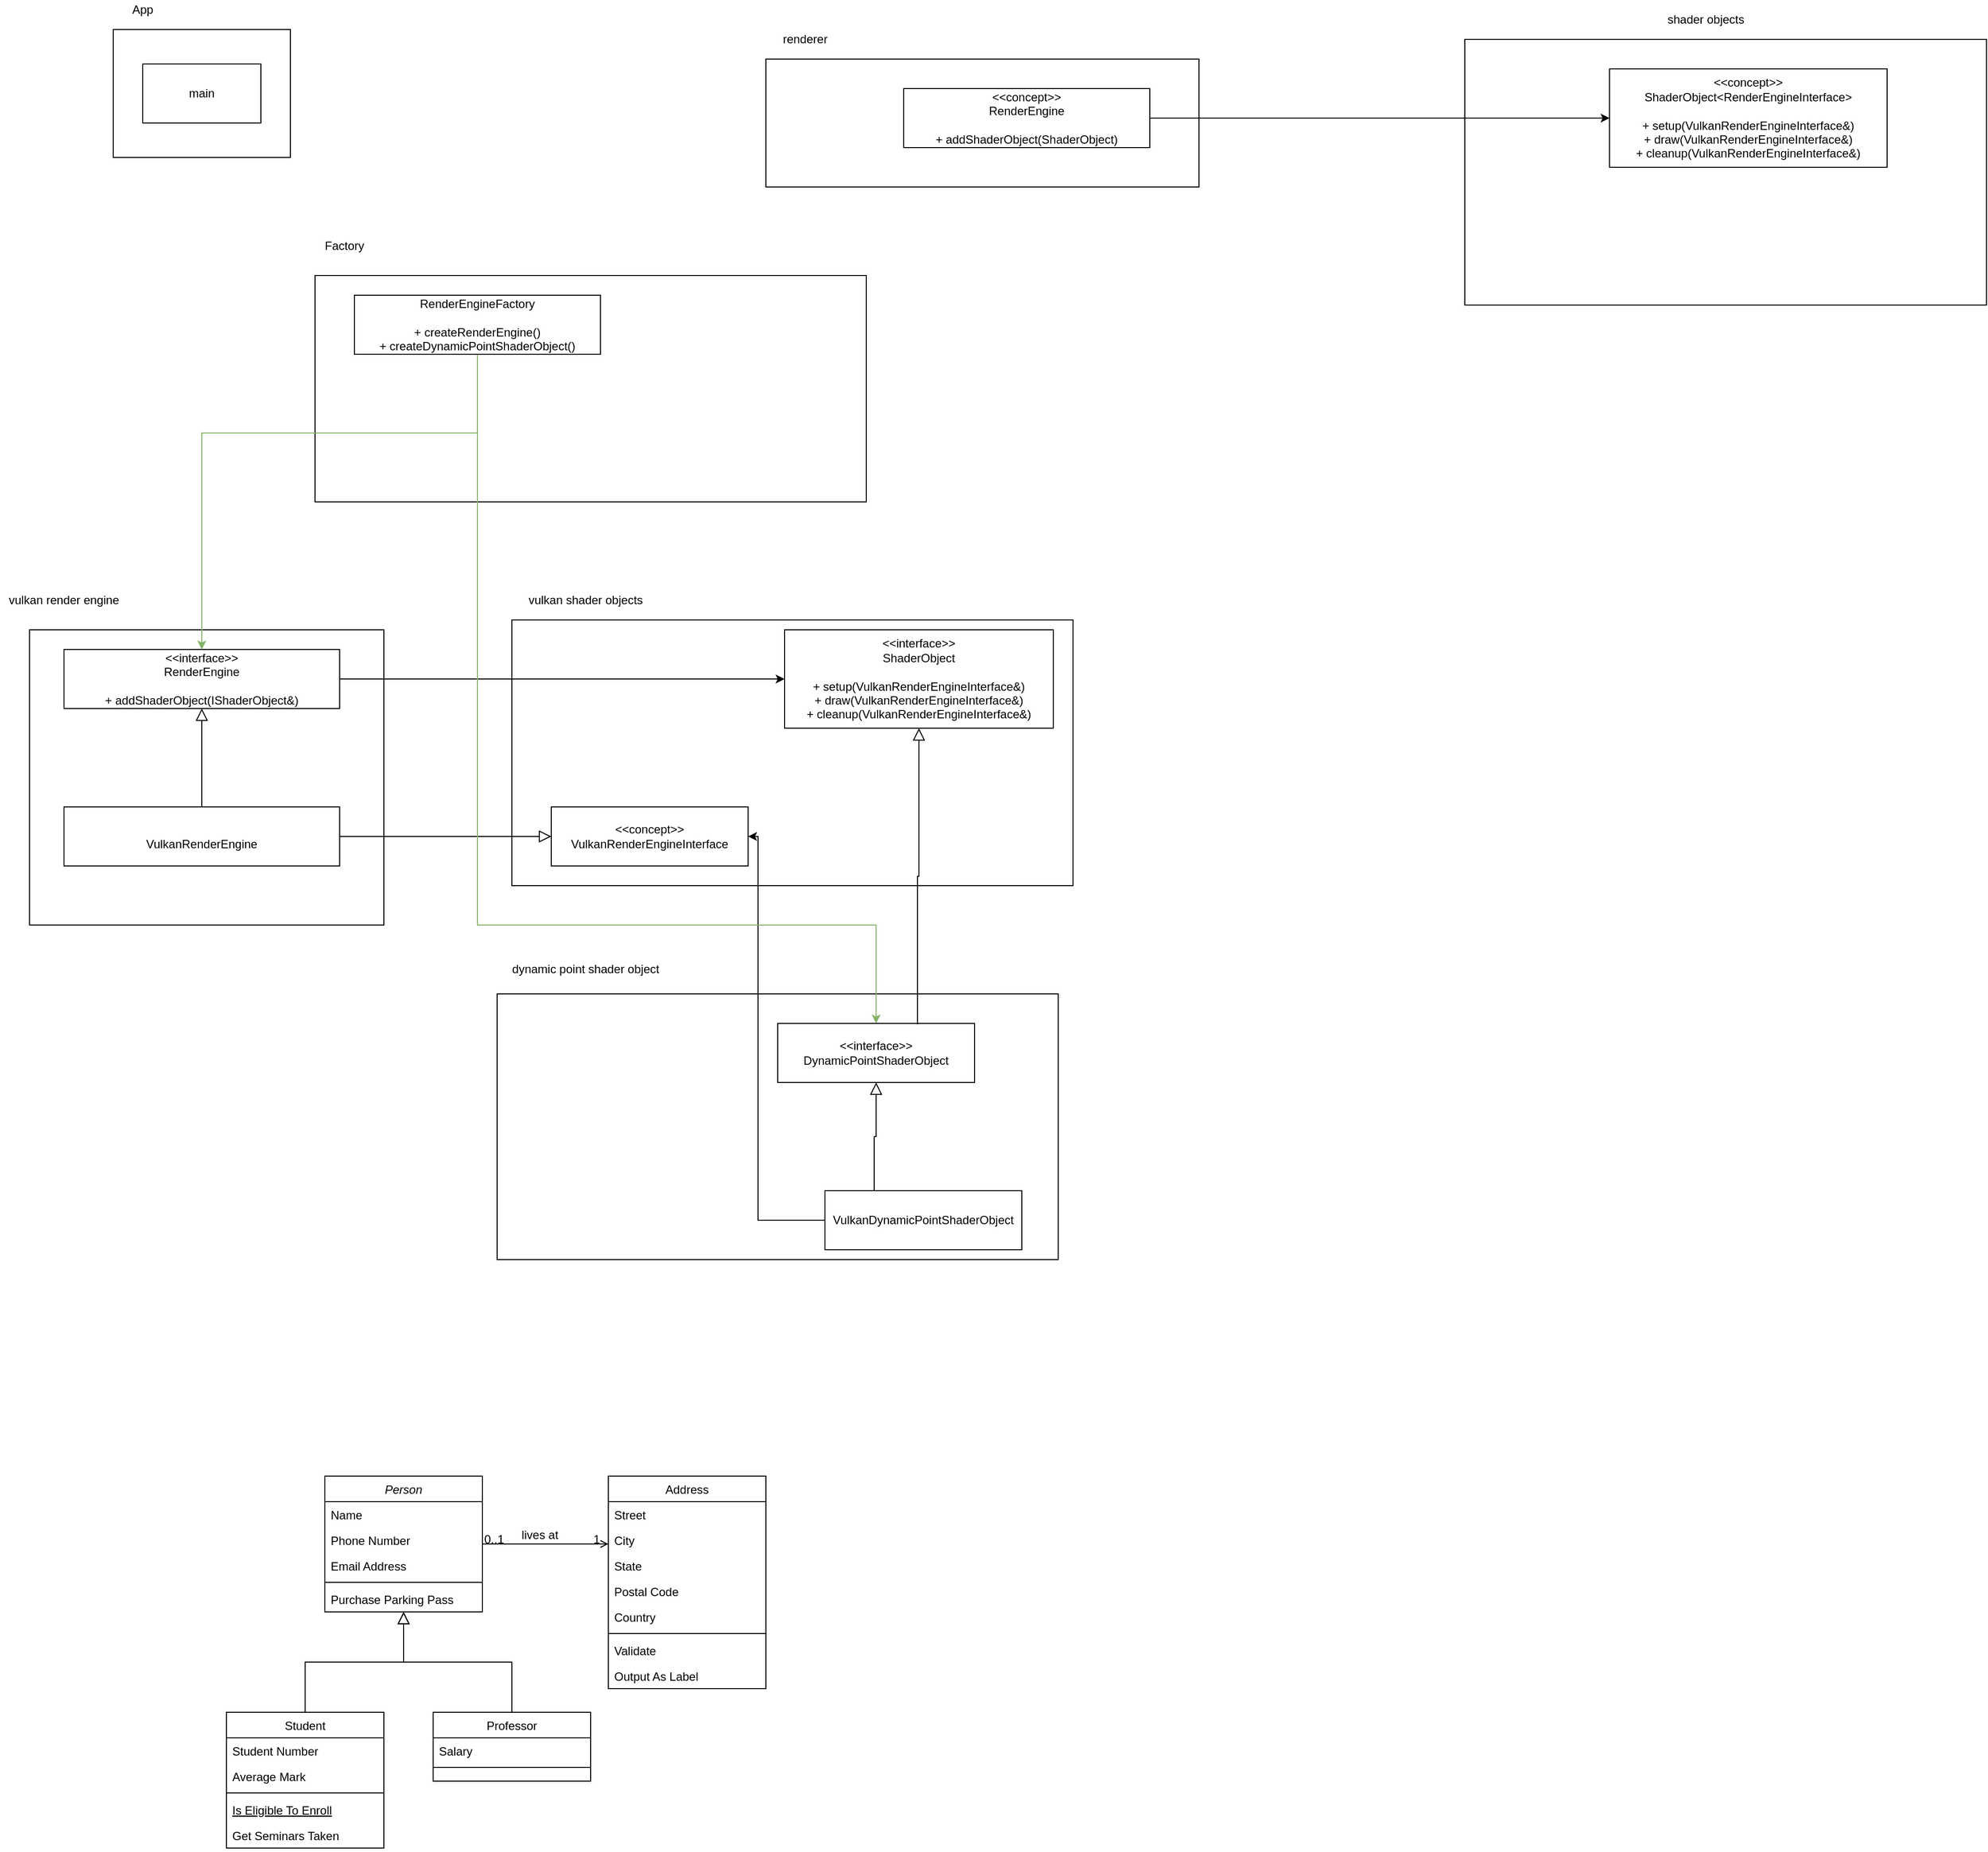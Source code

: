 <mxfile version="14.6.13" type="device"><diagram id="C5RBs43oDa-KdzZeNtuy" name="Page-1"><mxGraphModel dx="1834" dy="1173" grid="1" gridSize="10" guides="1" tooltips="1" connect="1" arrows="1" fold="1" page="1" pageScale="1" pageWidth="3300" pageHeight="4681" math="0" shadow="0"><root><mxCell id="WIyWlLk6GJQsqaUBKTNV-0"/><mxCell id="WIyWlLk6GJQsqaUBKTNV-1" parent="WIyWlLk6GJQsqaUBKTNV-0"/><mxCell id="Z5Vq25aeXypPwsRs8rG0-38" value="" style="rounded=0;whiteSpace=wrap;html=1;fillColor=none;" vertex="1" parent="WIyWlLk6GJQsqaUBKTNV-1"><mxGeometry x="615" y="1150" width="570" height="270" as="geometry"/></mxCell><mxCell id="Z5Vq25aeXypPwsRs8rG0-23" value="" style="rounded=0;whiteSpace=wrap;html=1;fillColor=none;" vertex="1" parent="WIyWlLk6GJQsqaUBKTNV-1"><mxGeometry x="630" y="770" width="570" height="270" as="geometry"/></mxCell><mxCell id="Z5Vq25aeXypPwsRs8rG0-20" value="" style="rounded=0;whiteSpace=wrap;html=1;fillColor=none;" vertex="1" parent="WIyWlLk6GJQsqaUBKTNV-1"><mxGeometry x="140" y="780" width="360" height="300" as="geometry"/></mxCell><mxCell id="Z5Vq25aeXypPwsRs8rG0-11" value="" style="rounded=0;whiteSpace=wrap;html=1;fillColor=none;" vertex="1" parent="WIyWlLk6GJQsqaUBKTNV-1"><mxGeometry x="1598" y="180" width="530" height="270" as="geometry"/></mxCell><mxCell id="zkfFHV4jXpPFQw0GAbJ--0" value="Person" style="swimlane;fontStyle=2;align=center;verticalAlign=top;childLayout=stackLayout;horizontal=1;startSize=26;horizontalStack=0;resizeParent=1;resizeLast=0;collapsible=1;marginBottom=0;rounded=0;shadow=0;strokeWidth=1;" parent="WIyWlLk6GJQsqaUBKTNV-1" vertex="1"><mxGeometry x="440" y="1640" width="160" height="138" as="geometry"><mxRectangle x="230" y="140" width="160" height="26" as="alternateBounds"/></mxGeometry></mxCell><mxCell id="zkfFHV4jXpPFQw0GAbJ--1" value="Name" style="text;align=left;verticalAlign=top;spacingLeft=4;spacingRight=4;overflow=hidden;rotatable=0;points=[[0,0.5],[1,0.5]];portConstraint=eastwest;" parent="zkfFHV4jXpPFQw0GAbJ--0" vertex="1"><mxGeometry y="26" width="160" height="26" as="geometry"/></mxCell><mxCell id="zkfFHV4jXpPFQw0GAbJ--2" value="Phone Number" style="text;align=left;verticalAlign=top;spacingLeft=4;spacingRight=4;overflow=hidden;rotatable=0;points=[[0,0.5],[1,0.5]];portConstraint=eastwest;rounded=0;shadow=0;html=0;" parent="zkfFHV4jXpPFQw0GAbJ--0" vertex="1"><mxGeometry y="52" width="160" height="26" as="geometry"/></mxCell><mxCell id="zkfFHV4jXpPFQw0GAbJ--3" value="Email Address" style="text;align=left;verticalAlign=top;spacingLeft=4;spacingRight=4;overflow=hidden;rotatable=0;points=[[0,0.5],[1,0.5]];portConstraint=eastwest;rounded=0;shadow=0;html=0;" parent="zkfFHV4jXpPFQw0GAbJ--0" vertex="1"><mxGeometry y="78" width="160" height="26" as="geometry"/></mxCell><mxCell id="zkfFHV4jXpPFQw0GAbJ--4" value="" style="line;html=1;strokeWidth=1;align=left;verticalAlign=middle;spacingTop=-1;spacingLeft=3;spacingRight=3;rotatable=0;labelPosition=right;points=[];portConstraint=eastwest;" parent="zkfFHV4jXpPFQw0GAbJ--0" vertex="1"><mxGeometry y="104" width="160" height="8" as="geometry"/></mxCell><mxCell id="zkfFHV4jXpPFQw0GAbJ--5" value="Purchase Parking Pass" style="text;align=left;verticalAlign=top;spacingLeft=4;spacingRight=4;overflow=hidden;rotatable=0;points=[[0,0.5],[1,0.5]];portConstraint=eastwest;" parent="zkfFHV4jXpPFQw0GAbJ--0" vertex="1"><mxGeometry y="112" width="160" height="26" as="geometry"/></mxCell><mxCell id="zkfFHV4jXpPFQw0GAbJ--6" value="Student" style="swimlane;fontStyle=0;align=center;verticalAlign=top;childLayout=stackLayout;horizontal=1;startSize=26;horizontalStack=0;resizeParent=1;resizeLast=0;collapsible=1;marginBottom=0;rounded=0;shadow=0;strokeWidth=1;" parent="WIyWlLk6GJQsqaUBKTNV-1" vertex="1"><mxGeometry x="340" y="1880" width="160" height="138" as="geometry"><mxRectangle x="130" y="380" width="160" height="26" as="alternateBounds"/></mxGeometry></mxCell><mxCell id="zkfFHV4jXpPFQw0GAbJ--7" value="Student Number" style="text;align=left;verticalAlign=top;spacingLeft=4;spacingRight=4;overflow=hidden;rotatable=0;points=[[0,0.5],[1,0.5]];portConstraint=eastwest;" parent="zkfFHV4jXpPFQw0GAbJ--6" vertex="1"><mxGeometry y="26" width="160" height="26" as="geometry"/></mxCell><mxCell id="zkfFHV4jXpPFQw0GAbJ--8" value="Average Mark" style="text;align=left;verticalAlign=top;spacingLeft=4;spacingRight=4;overflow=hidden;rotatable=0;points=[[0,0.5],[1,0.5]];portConstraint=eastwest;rounded=0;shadow=0;html=0;" parent="zkfFHV4jXpPFQw0GAbJ--6" vertex="1"><mxGeometry y="52" width="160" height="26" as="geometry"/></mxCell><mxCell id="zkfFHV4jXpPFQw0GAbJ--9" value="" style="line;html=1;strokeWidth=1;align=left;verticalAlign=middle;spacingTop=-1;spacingLeft=3;spacingRight=3;rotatable=0;labelPosition=right;points=[];portConstraint=eastwest;" parent="zkfFHV4jXpPFQw0GAbJ--6" vertex="1"><mxGeometry y="78" width="160" height="8" as="geometry"/></mxCell><mxCell id="zkfFHV4jXpPFQw0GAbJ--10" value="Is Eligible To Enroll" style="text;align=left;verticalAlign=top;spacingLeft=4;spacingRight=4;overflow=hidden;rotatable=0;points=[[0,0.5],[1,0.5]];portConstraint=eastwest;fontStyle=4" parent="zkfFHV4jXpPFQw0GAbJ--6" vertex="1"><mxGeometry y="86" width="160" height="26" as="geometry"/></mxCell><mxCell id="zkfFHV4jXpPFQw0GAbJ--11" value="Get Seminars Taken" style="text;align=left;verticalAlign=top;spacingLeft=4;spacingRight=4;overflow=hidden;rotatable=0;points=[[0,0.5],[1,0.5]];portConstraint=eastwest;" parent="zkfFHV4jXpPFQw0GAbJ--6" vertex="1"><mxGeometry y="112" width="160" height="26" as="geometry"/></mxCell><mxCell id="zkfFHV4jXpPFQw0GAbJ--12" value="" style="endArrow=block;endSize=10;endFill=0;shadow=0;strokeWidth=1;rounded=0;edgeStyle=elbowEdgeStyle;elbow=vertical;" parent="WIyWlLk6GJQsqaUBKTNV-1" source="zkfFHV4jXpPFQw0GAbJ--6" target="zkfFHV4jXpPFQw0GAbJ--0" edge="1"><mxGeometry width="160" relative="1" as="geometry"><mxPoint x="420" y="1723" as="sourcePoint"/><mxPoint x="420" y="1723" as="targetPoint"/></mxGeometry></mxCell><mxCell id="zkfFHV4jXpPFQw0GAbJ--13" value="Professor" style="swimlane;fontStyle=0;align=center;verticalAlign=top;childLayout=stackLayout;horizontal=1;startSize=26;horizontalStack=0;resizeParent=1;resizeLast=0;collapsible=1;marginBottom=0;rounded=0;shadow=0;strokeWidth=1;" parent="WIyWlLk6GJQsqaUBKTNV-1" vertex="1"><mxGeometry x="550" y="1880" width="160" height="70" as="geometry"><mxRectangle x="340" y="380" width="170" height="26" as="alternateBounds"/></mxGeometry></mxCell><mxCell id="zkfFHV4jXpPFQw0GAbJ--14" value="Salary" style="text;align=left;verticalAlign=top;spacingLeft=4;spacingRight=4;overflow=hidden;rotatable=0;points=[[0,0.5],[1,0.5]];portConstraint=eastwest;" parent="zkfFHV4jXpPFQw0GAbJ--13" vertex="1"><mxGeometry y="26" width="160" height="26" as="geometry"/></mxCell><mxCell id="zkfFHV4jXpPFQw0GAbJ--15" value="" style="line;html=1;strokeWidth=1;align=left;verticalAlign=middle;spacingTop=-1;spacingLeft=3;spacingRight=3;rotatable=0;labelPosition=right;points=[];portConstraint=eastwest;" parent="zkfFHV4jXpPFQw0GAbJ--13" vertex="1"><mxGeometry y="52" width="160" height="8" as="geometry"/></mxCell><mxCell id="zkfFHV4jXpPFQw0GAbJ--16" value="" style="endArrow=block;endSize=10;endFill=0;shadow=0;strokeWidth=1;rounded=0;edgeStyle=elbowEdgeStyle;elbow=vertical;" parent="WIyWlLk6GJQsqaUBKTNV-1" source="zkfFHV4jXpPFQw0GAbJ--13" target="zkfFHV4jXpPFQw0GAbJ--0" edge="1"><mxGeometry width="160" relative="1" as="geometry"><mxPoint x="430" y="1893" as="sourcePoint"/><mxPoint x="530" y="1791" as="targetPoint"/></mxGeometry></mxCell><mxCell id="zkfFHV4jXpPFQw0GAbJ--17" value="Address" style="swimlane;fontStyle=0;align=center;verticalAlign=top;childLayout=stackLayout;horizontal=1;startSize=26;horizontalStack=0;resizeParent=1;resizeLast=0;collapsible=1;marginBottom=0;rounded=0;shadow=0;strokeWidth=1;" parent="WIyWlLk6GJQsqaUBKTNV-1" vertex="1"><mxGeometry x="728" y="1640" width="160" height="216" as="geometry"><mxRectangle x="550" y="140" width="160" height="26" as="alternateBounds"/></mxGeometry></mxCell><mxCell id="zkfFHV4jXpPFQw0GAbJ--18" value="Street" style="text;align=left;verticalAlign=top;spacingLeft=4;spacingRight=4;overflow=hidden;rotatable=0;points=[[0,0.5],[1,0.5]];portConstraint=eastwest;" parent="zkfFHV4jXpPFQw0GAbJ--17" vertex="1"><mxGeometry y="26" width="160" height="26" as="geometry"/></mxCell><mxCell id="zkfFHV4jXpPFQw0GAbJ--19" value="City" style="text;align=left;verticalAlign=top;spacingLeft=4;spacingRight=4;overflow=hidden;rotatable=0;points=[[0,0.5],[1,0.5]];portConstraint=eastwest;rounded=0;shadow=0;html=0;" parent="zkfFHV4jXpPFQw0GAbJ--17" vertex="1"><mxGeometry y="52" width="160" height="26" as="geometry"/></mxCell><mxCell id="zkfFHV4jXpPFQw0GAbJ--20" value="State" style="text;align=left;verticalAlign=top;spacingLeft=4;spacingRight=4;overflow=hidden;rotatable=0;points=[[0,0.5],[1,0.5]];portConstraint=eastwest;rounded=0;shadow=0;html=0;" parent="zkfFHV4jXpPFQw0GAbJ--17" vertex="1"><mxGeometry y="78" width="160" height="26" as="geometry"/></mxCell><mxCell id="zkfFHV4jXpPFQw0GAbJ--21" value="Postal Code" style="text;align=left;verticalAlign=top;spacingLeft=4;spacingRight=4;overflow=hidden;rotatable=0;points=[[0,0.5],[1,0.5]];portConstraint=eastwest;rounded=0;shadow=0;html=0;" parent="zkfFHV4jXpPFQw0GAbJ--17" vertex="1"><mxGeometry y="104" width="160" height="26" as="geometry"/></mxCell><mxCell id="zkfFHV4jXpPFQw0GAbJ--22" value="Country" style="text;align=left;verticalAlign=top;spacingLeft=4;spacingRight=4;overflow=hidden;rotatable=0;points=[[0,0.5],[1,0.5]];portConstraint=eastwest;rounded=0;shadow=0;html=0;" parent="zkfFHV4jXpPFQw0GAbJ--17" vertex="1"><mxGeometry y="130" width="160" height="26" as="geometry"/></mxCell><mxCell id="zkfFHV4jXpPFQw0GAbJ--23" value="" style="line;html=1;strokeWidth=1;align=left;verticalAlign=middle;spacingTop=-1;spacingLeft=3;spacingRight=3;rotatable=0;labelPosition=right;points=[];portConstraint=eastwest;" parent="zkfFHV4jXpPFQw0GAbJ--17" vertex="1"><mxGeometry y="156" width="160" height="8" as="geometry"/></mxCell><mxCell id="zkfFHV4jXpPFQw0GAbJ--24" value="Validate" style="text;align=left;verticalAlign=top;spacingLeft=4;spacingRight=4;overflow=hidden;rotatable=0;points=[[0,0.5],[1,0.5]];portConstraint=eastwest;" parent="zkfFHV4jXpPFQw0GAbJ--17" vertex="1"><mxGeometry y="164" width="160" height="26" as="geometry"/></mxCell><mxCell id="zkfFHV4jXpPFQw0GAbJ--25" value="Output As Label" style="text;align=left;verticalAlign=top;spacingLeft=4;spacingRight=4;overflow=hidden;rotatable=0;points=[[0,0.5],[1,0.5]];portConstraint=eastwest;" parent="zkfFHV4jXpPFQw0GAbJ--17" vertex="1"><mxGeometry y="190" width="160" height="26" as="geometry"/></mxCell><mxCell id="zkfFHV4jXpPFQw0GAbJ--26" value="" style="endArrow=open;shadow=0;strokeWidth=1;rounded=0;endFill=1;edgeStyle=elbowEdgeStyle;elbow=vertical;" parent="WIyWlLk6GJQsqaUBKTNV-1" source="zkfFHV4jXpPFQw0GAbJ--0" target="zkfFHV4jXpPFQw0GAbJ--17" edge="1"><mxGeometry x="0.5" y="41" relative="1" as="geometry"><mxPoint x="600" y="1712" as="sourcePoint"/><mxPoint x="760" y="1712" as="targetPoint"/><mxPoint x="-40" y="32" as="offset"/></mxGeometry></mxCell><mxCell id="zkfFHV4jXpPFQw0GAbJ--27" value="0..1" style="resizable=0;align=left;verticalAlign=bottom;labelBackgroundColor=none;fontSize=12;" parent="zkfFHV4jXpPFQw0GAbJ--26" connectable="0" vertex="1"><mxGeometry x="-1" relative="1" as="geometry"><mxPoint y="4" as="offset"/></mxGeometry></mxCell><mxCell id="zkfFHV4jXpPFQw0GAbJ--28" value="1" style="resizable=0;align=right;verticalAlign=bottom;labelBackgroundColor=none;fontSize=12;" parent="zkfFHV4jXpPFQw0GAbJ--26" connectable="0" vertex="1"><mxGeometry x="1" relative="1" as="geometry"><mxPoint x="-7" y="4" as="offset"/></mxGeometry></mxCell><mxCell id="zkfFHV4jXpPFQw0GAbJ--29" value="lives at" style="text;html=1;resizable=0;points=[];;align=center;verticalAlign=middle;labelBackgroundColor=none;rounded=0;shadow=0;strokeWidth=1;fontSize=12;" parent="zkfFHV4jXpPFQw0GAbJ--26" vertex="1" connectable="0"><mxGeometry x="0.5" y="49" relative="1" as="geometry"><mxPoint x="-38" y="40" as="offset"/></mxGeometry></mxCell><mxCell id="Z5Vq25aeXypPwsRs8rG0-0" value="" style="rounded=0;whiteSpace=wrap;html=1;fillColor=none;" vertex="1" parent="WIyWlLk6GJQsqaUBKTNV-1"><mxGeometry x="225" y="170" width="180" height="130" as="geometry"/></mxCell><mxCell id="Z5Vq25aeXypPwsRs8rG0-1" value="App" style="text;html=1;strokeColor=none;fillColor=none;align=center;verticalAlign=middle;whiteSpace=wrap;rounded=0;" vertex="1" parent="WIyWlLk6GJQsqaUBKTNV-1"><mxGeometry x="235" y="140" width="40" height="20" as="geometry"/></mxCell><mxCell id="Z5Vq25aeXypPwsRs8rG0-2" value="" style="rounded=0;whiteSpace=wrap;html=1;fillColor=none;" vertex="1" parent="WIyWlLk6GJQsqaUBKTNV-1"><mxGeometry x="888" y="200" width="440" height="130" as="geometry"/></mxCell><mxCell id="Z5Vq25aeXypPwsRs8rG0-3" value="renderer" style="text;html=1;strokeColor=none;fillColor=none;align=center;verticalAlign=middle;whiteSpace=wrap;rounded=0;" vertex="1" parent="WIyWlLk6GJQsqaUBKTNV-1"><mxGeometry x="908" y="170" width="40" height="20" as="geometry"/></mxCell><mxCell id="Z5Vq25aeXypPwsRs8rG0-5" value="main" style="rounded=0;whiteSpace=wrap;html=1;fillColor=none;" vertex="1" parent="WIyWlLk6GJQsqaUBKTNV-1"><mxGeometry x="255" y="205" width="120" height="60" as="geometry"/></mxCell><mxCell id="Z5Vq25aeXypPwsRs8rG0-45" style="edgeStyle=elbowEdgeStyle;rounded=0;orthogonalLoop=1;jettySize=auto;html=1;entryX=0;entryY=0.5;entryDx=0;entryDy=0;" edge="1" parent="WIyWlLk6GJQsqaUBKTNV-1" source="Z5Vq25aeXypPwsRs8rG0-6" target="Z5Vq25aeXypPwsRs8rG0-9"><mxGeometry relative="1" as="geometry"/></mxCell><mxCell id="Z5Vq25aeXypPwsRs8rG0-6" value="&amp;lt;&amp;lt;concept&amp;gt;&amp;gt;&lt;br&gt;RenderEngine&lt;br&gt;&lt;br&gt;+ addShaderObject(ShaderObject)" style="rounded=0;whiteSpace=wrap;html=1;fillColor=none;" vertex="1" parent="WIyWlLk6GJQsqaUBKTNV-1"><mxGeometry x="1028" y="230" width="250" height="60" as="geometry"/></mxCell><mxCell id="Z5Vq25aeXypPwsRs8rG0-9" value="&amp;lt;&amp;lt;concept&amp;gt;&amp;gt;&lt;br&gt;ShaderObject&amp;lt;RenderEngineInterface&amp;gt;&lt;br&gt;&lt;br&gt;+ setup(VulkanRenderEngineInterface&amp;amp;)&lt;br&gt;+ draw(VulkanRenderEngineInterface&amp;amp;)&lt;br&gt;+ cleanup(VulkanRenderEngineInterface&amp;amp;)" style="rounded=0;whiteSpace=wrap;html=1;fillColor=none;" vertex="1" parent="WIyWlLk6GJQsqaUBKTNV-1"><mxGeometry x="1745" y="210" width="282" height="100" as="geometry"/></mxCell><mxCell id="Z5Vq25aeXypPwsRs8rG0-12" value="shader objects" style="text;html=1;strokeColor=none;fillColor=none;align=center;verticalAlign=middle;whiteSpace=wrap;rounded=0;" vertex="1" parent="WIyWlLk6GJQsqaUBKTNV-1"><mxGeometry x="1778" y="150" width="130" height="20" as="geometry"/></mxCell><mxCell id="Z5Vq25aeXypPwsRs8rG0-33" style="edgeStyle=orthogonalEdgeStyle;rounded=0;orthogonalLoop=1;jettySize=auto;html=1;entryX=0;entryY=0.5;entryDx=0;entryDy=0;" edge="1" parent="WIyWlLk6GJQsqaUBKTNV-1" source="Z5Vq25aeXypPwsRs8rG0-15" target="Z5Vq25aeXypPwsRs8rG0-29"><mxGeometry relative="1" as="geometry"/></mxCell><mxCell id="Z5Vq25aeXypPwsRs8rG0-15" value="&amp;lt;&amp;lt;interface&amp;gt;&amp;gt;&lt;br&gt;RenderEngine&lt;br&gt;&lt;br&gt;+ addShaderObject(IShaderObject&amp;amp;)" style="rounded=0;whiteSpace=wrap;html=1;fillColor=none;" vertex="1" parent="WIyWlLk6GJQsqaUBKTNV-1"><mxGeometry x="175" y="800" width="280" height="60" as="geometry"/></mxCell><mxCell id="Z5Vq25aeXypPwsRs8rG0-46" style="edgeStyle=elbowEdgeStyle;rounded=0;orthogonalLoop=1;jettySize=auto;html=1;entryX=1;entryY=0.5;entryDx=0;entryDy=0;startArrow=none;exitX=0;exitY=0.5;exitDx=0;exitDy=0;" edge="1" parent="WIyWlLk6GJQsqaUBKTNV-1" source="Z5Vq25aeXypPwsRs8rG0-17" target="Z5Vq25aeXypPwsRs8rG0-25"><mxGeometry relative="1" as="geometry"><Array as="points"><mxPoint x="880" y="1190"/></Array></mxGeometry></mxCell><mxCell id="Z5Vq25aeXypPwsRs8rG0-17" value="VulkanDynamicPointShaderObject" style="rounded=0;whiteSpace=wrap;html=1;fillColor=none;" vertex="1" parent="WIyWlLk6GJQsqaUBKTNV-1"><mxGeometry x="948" y="1350" width="200" height="60" as="geometry"/></mxCell><mxCell id="Z5Vq25aeXypPwsRs8rG0-18" value="" style="endArrow=block;endSize=10;endFill=0;shadow=0;strokeWidth=1;rounded=0;edgeStyle=elbowEdgeStyle;elbow=vertical;exitX=0.71;exitY=0.017;exitDx=0;exitDy=0;exitPerimeter=0;" edge="1" parent="WIyWlLk6GJQsqaUBKTNV-1" source="Z5Vq25aeXypPwsRs8rG0-39" target="Z5Vq25aeXypPwsRs8rG0-29"><mxGeometry width="160" relative="1" as="geometry"><mxPoint x="859.5" y="760" as="sourcePoint"/><mxPoint x="859.5" y="680" as="targetPoint"/></mxGeometry></mxCell><mxCell id="Z5Vq25aeXypPwsRs8rG0-21" value="vulkan render engine" style="text;html=1;strokeColor=none;fillColor=none;align=center;verticalAlign=middle;whiteSpace=wrap;rounded=0;" vertex="1" parent="WIyWlLk6GJQsqaUBKTNV-1"><mxGeometry x="110" y="740" width="130" height="20" as="geometry"/></mxCell><mxCell id="Z5Vq25aeXypPwsRs8rG0-24" value="vulkan shader objects" style="text;html=1;strokeColor=none;fillColor=none;align=center;verticalAlign=middle;whiteSpace=wrap;rounded=0;" vertex="1" parent="WIyWlLk6GJQsqaUBKTNV-1"><mxGeometry x="640" y="740" width="130" height="20" as="geometry"/></mxCell><mxCell id="Z5Vq25aeXypPwsRs8rG0-25" value="&amp;lt;&amp;lt;concept&amp;gt;&amp;gt;&lt;br&gt;VulkanRenderEngineInterface" style="rounded=0;whiteSpace=wrap;html=1;fillColor=none;" vertex="1" parent="WIyWlLk6GJQsqaUBKTNV-1"><mxGeometry x="670" y="960" width="200" height="60" as="geometry"/></mxCell><mxCell id="Z5Vq25aeXypPwsRs8rG0-29" value="&amp;lt;&amp;lt;interface&amp;gt;&amp;gt;&lt;br&gt;ShaderObject&lt;br&gt;&lt;br&gt;+ setup(VulkanRenderEngineInterface&amp;amp;)&lt;br&gt;+ draw(VulkanRenderEngineInterface&amp;amp;)&lt;br&gt;+ cleanup(VulkanRenderEngineInterface&amp;amp;)" style="rounded=0;whiteSpace=wrap;html=1;fillColor=none;" vertex="1" parent="WIyWlLk6GJQsqaUBKTNV-1"><mxGeometry x="907" y="780" width="273" height="100" as="geometry"/></mxCell><mxCell id="Z5Vq25aeXypPwsRs8rG0-37" value="dynamic point shader object" style="text;html=1;strokeColor=none;fillColor=none;align=center;verticalAlign=middle;whiteSpace=wrap;rounded=0;" vertex="1" parent="WIyWlLk6GJQsqaUBKTNV-1"><mxGeometry x="615" y="1110" width="180" height="30" as="geometry"/></mxCell><mxCell id="Z5Vq25aeXypPwsRs8rG0-40" value="" style="endArrow=block;endSize=10;endFill=0;shadow=0;strokeWidth=1;rounded=0;edgeStyle=elbowEdgeStyle;elbow=vertical;exitX=0.25;exitY=0;exitDx=0;exitDy=0;" edge="1" parent="WIyWlLk6GJQsqaUBKTNV-1" source="Z5Vq25aeXypPwsRs8rG0-17" target="Z5Vq25aeXypPwsRs8rG0-39"><mxGeometry width="160" relative="1" as="geometry"><mxPoint x="1030" y="1290" as="sourcePoint"/><mxPoint x="1034.5" y="880" as="targetPoint"/></mxGeometry></mxCell><mxCell id="Z5Vq25aeXypPwsRs8rG0-41" value="&lt;br&gt;VulkanRenderEngine" style="rounded=0;whiteSpace=wrap;html=1;fillColor=none;" vertex="1" parent="WIyWlLk6GJQsqaUBKTNV-1"><mxGeometry x="175" y="960" width="280" height="60" as="geometry"/></mxCell><mxCell id="Z5Vq25aeXypPwsRs8rG0-42" value="" style="endArrow=block;endSize=10;endFill=0;shadow=0;strokeWidth=1;rounded=0;edgeStyle=elbowEdgeStyle;elbow=vertical;exitX=0.5;exitY=0;exitDx=0;exitDy=0;entryX=0.5;entryY=1;entryDx=0;entryDy=0;" edge="1" parent="WIyWlLk6GJQsqaUBKTNV-1" source="Z5Vq25aeXypPwsRs8rG0-41" target="Z5Vq25aeXypPwsRs8rG0-15"><mxGeometry width="160" relative="1" as="geometry"><mxPoint x="580" y="1100" as="sourcePoint"/><mxPoint x="583" y="620" as="targetPoint"/></mxGeometry></mxCell><mxCell id="Z5Vq25aeXypPwsRs8rG0-43" value="" style="endArrow=block;endSize=10;endFill=0;shadow=0;strokeWidth=1;rounded=0;edgeStyle=elbowEdgeStyle;exitX=1;exitY=0.5;exitDx=0;exitDy=0;entryX=0;entryY=0.5;entryDx=0;entryDy=0;" edge="1" parent="WIyWlLk6GJQsqaUBKTNV-1" source="Z5Vq25aeXypPwsRs8rG0-41" target="Z5Vq25aeXypPwsRs8rG0-25"><mxGeometry width="160" relative="1" as="geometry"><mxPoint x="550" y="940" as="sourcePoint"/><mxPoint x="550" y="860" as="targetPoint"/></mxGeometry></mxCell><mxCell id="Z5Vq25aeXypPwsRs8rG0-47" value="" style="rounded=0;whiteSpace=wrap;html=1;fillColor=none;" vertex="1" parent="WIyWlLk6GJQsqaUBKTNV-1"><mxGeometry x="430" y="420" width="560" height="230" as="geometry"/></mxCell><mxCell id="Z5Vq25aeXypPwsRs8rG0-48" value="Factory" style="text;html=1;strokeColor=none;fillColor=none;align=center;verticalAlign=middle;whiteSpace=wrap;rounded=0;" vertex="1" parent="WIyWlLk6GJQsqaUBKTNV-1"><mxGeometry x="440" y="380" width="40" height="20" as="geometry"/></mxCell><mxCell id="Z5Vq25aeXypPwsRs8rG0-50" style="edgeStyle=elbowEdgeStyle;rounded=0;orthogonalLoop=1;jettySize=auto;html=1;entryX=0.5;entryY=0;entryDx=0;entryDy=0;elbow=vertical;fillColor=#d5e8d4;strokeColor=#82b366;" edge="1" parent="WIyWlLk6GJQsqaUBKTNV-1" source="Z5Vq25aeXypPwsRs8rG0-49" target="Z5Vq25aeXypPwsRs8rG0-15"><mxGeometry relative="1" as="geometry"><Array as="points"><mxPoint x="460" y="580"/></Array></mxGeometry></mxCell><mxCell id="Z5Vq25aeXypPwsRs8rG0-51" style="edgeStyle=elbowEdgeStyle;rounded=0;orthogonalLoop=1;jettySize=auto;elbow=vertical;html=1;fillColor=#d5e8d4;strokeColor=#82b366;" edge="1" parent="WIyWlLk6GJQsqaUBKTNV-1" source="Z5Vq25aeXypPwsRs8rG0-49" target="Z5Vq25aeXypPwsRs8rG0-39"><mxGeometry relative="1" as="geometry"><Array as="points"><mxPoint x="760" y="1080"/><mxPoint x="680" y="1090"/><mxPoint x="590" y="1080"/></Array></mxGeometry></mxCell><mxCell id="Z5Vq25aeXypPwsRs8rG0-49" value="RenderEngineFactory&lt;br&gt;&lt;br&gt;+ createRenderEngine()&lt;br&gt;+ createDynamicPointShaderObject()" style="rounded=0;whiteSpace=wrap;html=1;fillColor=none;" vertex="1" parent="WIyWlLk6GJQsqaUBKTNV-1"><mxGeometry x="470" y="440" width="250" height="60" as="geometry"/></mxCell><mxCell id="Z5Vq25aeXypPwsRs8rG0-39" value="&amp;lt;&amp;lt;interface&amp;gt;&amp;gt;&lt;br&gt;DynamicPointShaderObject" style="rounded=0;whiteSpace=wrap;html=1;fillColor=none;" vertex="1" parent="WIyWlLk6GJQsqaUBKTNV-1"><mxGeometry x="900" y="1180" width="200" height="60" as="geometry"/></mxCell></root></mxGraphModel></diagram></mxfile>